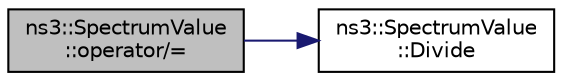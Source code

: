 digraph "ns3::SpectrumValue::operator/="
{
 // LATEX_PDF_SIZE
  edge [fontname="Helvetica",fontsize="10",labelfontname="Helvetica",labelfontsize="10"];
  node [fontname="Helvetica",fontsize="10",shape=record];
  rankdir="LR";
  Node1 [label="ns3::SpectrumValue\l::operator/=",height=0.2,width=0.4,color="black", fillcolor="grey75", style="filled", fontcolor="black",tooltip="Divide every component of *this by the value of the Right Hand Side of the operator."];
  Node1 -> Node2 [color="midnightblue",fontsize="10",style="solid",fontname="Helvetica"];
  Node2 [label="ns3::SpectrumValue\l::Divide",height=0.2,width=0.4,color="black", fillcolor="white", style="filled",URL="$classns3_1_1_spectrum_value.html#a24cdc9928e58cfa9ec923e51ffa10c04",tooltip="Divides by a SpectrumValue (element to element division)"];
}
